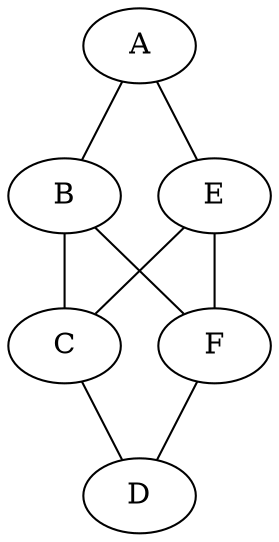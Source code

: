 graph {
      A -- B;
      B -- C;
      C -- D;
      A -- E;
      E -- F;
      F -- D;
      E -- C;
      B -- F;
}
